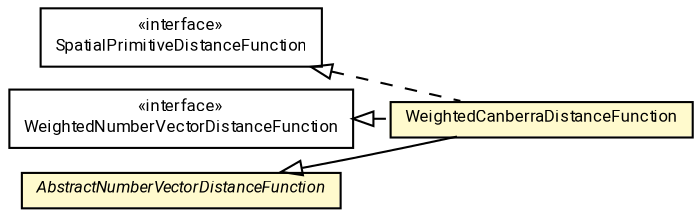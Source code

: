 #!/usr/local/bin/dot
#
# Class diagram 
# Generated by UMLGraph version R5_7_2-60-g0e99a6 (http://www.spinellis.gr/umlgraph/)
#

digraph G {
	graph [fontnames="svg"]
	edge [fontname="Roboto",fontsize=7,labelfontname="Roboto",labelfontsize=7,color="black"];
	node [fontname="Roboto",fontcolor="black",fontsize=8,shape=plaintext,margin=0,width=0,height=0];
	nodesep=0.15;
	ranksep=0.25;
	rankdir=LR;
	// de.lmu.ifi.dbs.elki.distance.distancefunction.SpatialPrimitiveDistanceFunction<V extends de.lmu.ifi.dbs.elki.data.spatial.SpatialComparable>
	c10826415 [label=<<table title="de.lmu.ifi.dbs.elki.distance.distancefunction.SpatialPrimitiveDistanceFunction" border="0" cellborder="1" cellspacing="0" cellpadding="2" href="SpatialPrimitiveDistanceFunction.html" target="_parent">
		<tr><td><table border="0" cellspacing="0" cellpadding="1">
		<tr><td align="center" balign="center"> &#171;interface&#187; </td></tr>
		<tr><td align="center" balign="center"> <font face="Roboto">SpatialPrimitiveDistanceFunction</font> </td></tr>
		</table></td></tr>
		</table>>, URL="SpatialPrimitiveDistanceFunction.html"];
	// de.lmu.ifi.dbs.elki.distance.distancefunction.WeightedNumberVectorDistanceFunction<V>
	c10826739 [label=<<table title="de.lmu.ifi.dbs.elki.distance.distancefunction.WeightedNumberVectorDistanceFunction" border="0" cellborder="1" cellspacing="0" cellpadding="2" href="WeightedNumberVectorDistanceFunction.html" target="_parent">
		<tr><td><table border="0" cellspacing="0" cellpadding="1">
		<tr><td align="center" balign="center"> &#171;interface&#187; </td></tr>
		<tr><td align="center" balign="center"> <font face="Roboto">WeightedNumberVectorDistanceFunction</font> </td></tr>
		</table></td></tr>
		</table>>, URL="WeightedNumberVectorDistanceFunction.html"];
	// de.lmu.ifi.dbs.elki.distance.distancefunction.AbstractNumberVectorDistanceFunction
	c10826815 [label=<<table title="de.lmu.ifi.dbs.elki.distance.distancefunction.AbstractNumberVectorDistanceFunction" border="0" cellborder="1" cellspacing="0" cellpadding="2" bgcolor="LemonChiffon" href="AbstractNumberVectorDistanceFunction.html" target="_parent">
		<tr><td><table border="0" cellspacing="0" cellpadding="1">
		<tr><td align="center" balign="center"> <font face="Roboto"><i>AbstractNumberVectorDistanceFunction</i></font> </td></tr>
		</table></td></tr>
		</table>>, URL="AbstractNumberVectorDistanceFunction.html"];
	// de.lmu.ifi.dbs.elki.distance.distancefunction.WeightedCanberraDistanceFunction
	c10826818 [label=<<table title="de.lmu.ifi.dbs.elki.distance.distancefunction.WeightedCanberraDistanceFunction" border="0" cellborder="1" cellspacing="0" cellpadding="2" bgcolor="lemonChiffon" href="WeightedCanberraDistanceFunction.html" target="_parent">
		<tr><td><table border="0" cellspacing="0" cellpadding="1">
		<tr><td align="center" balign="center"> <font face="Roboto">WeightedCanberraDistanceFunction</font> </td></tr>
		</table></td></tr>
		</table>>, URL="WeightedCanberraDistanceFunction.html"];
	// de.lmu.ifi.dbs.elki.distance.distancefunction.WeightedCanberraDistanceFunction extends de.lmu.ifi.dbs.elki.distance.distancefunction.AbstractNumberVectorDistanceFunction
	c10826815 -> c10826818 [arrowtail=empty,dir=back,weight=10];
	// de.lmu.ifi.dbs.elki.distance.distancefunction.WeightedCanberraDistanceFunction implements de.lmu.ifi.dbs.elki.distance.distancefunction.SpatialPrimitiveDistanceFunction<V extends de.lmu.ifi.dbs.elki.data.spatial.SpatialComparable>
	c10826415 -> c10826818 [arrowtail=empty,style=dashed,dir=back,weight=9];
	// de.lmu.ifi.dbs.elki.distance.distancefunction.WeightedCanberraDistanceFunction implements de.lmu.ifi.dbs.elki.distance.distancefunction.WeightedNumberVectorDistanceFunction<V>
	c10826739 -> c10826818 [arrowtail=empty,style=dashed,dir=back,weight=9];
}

